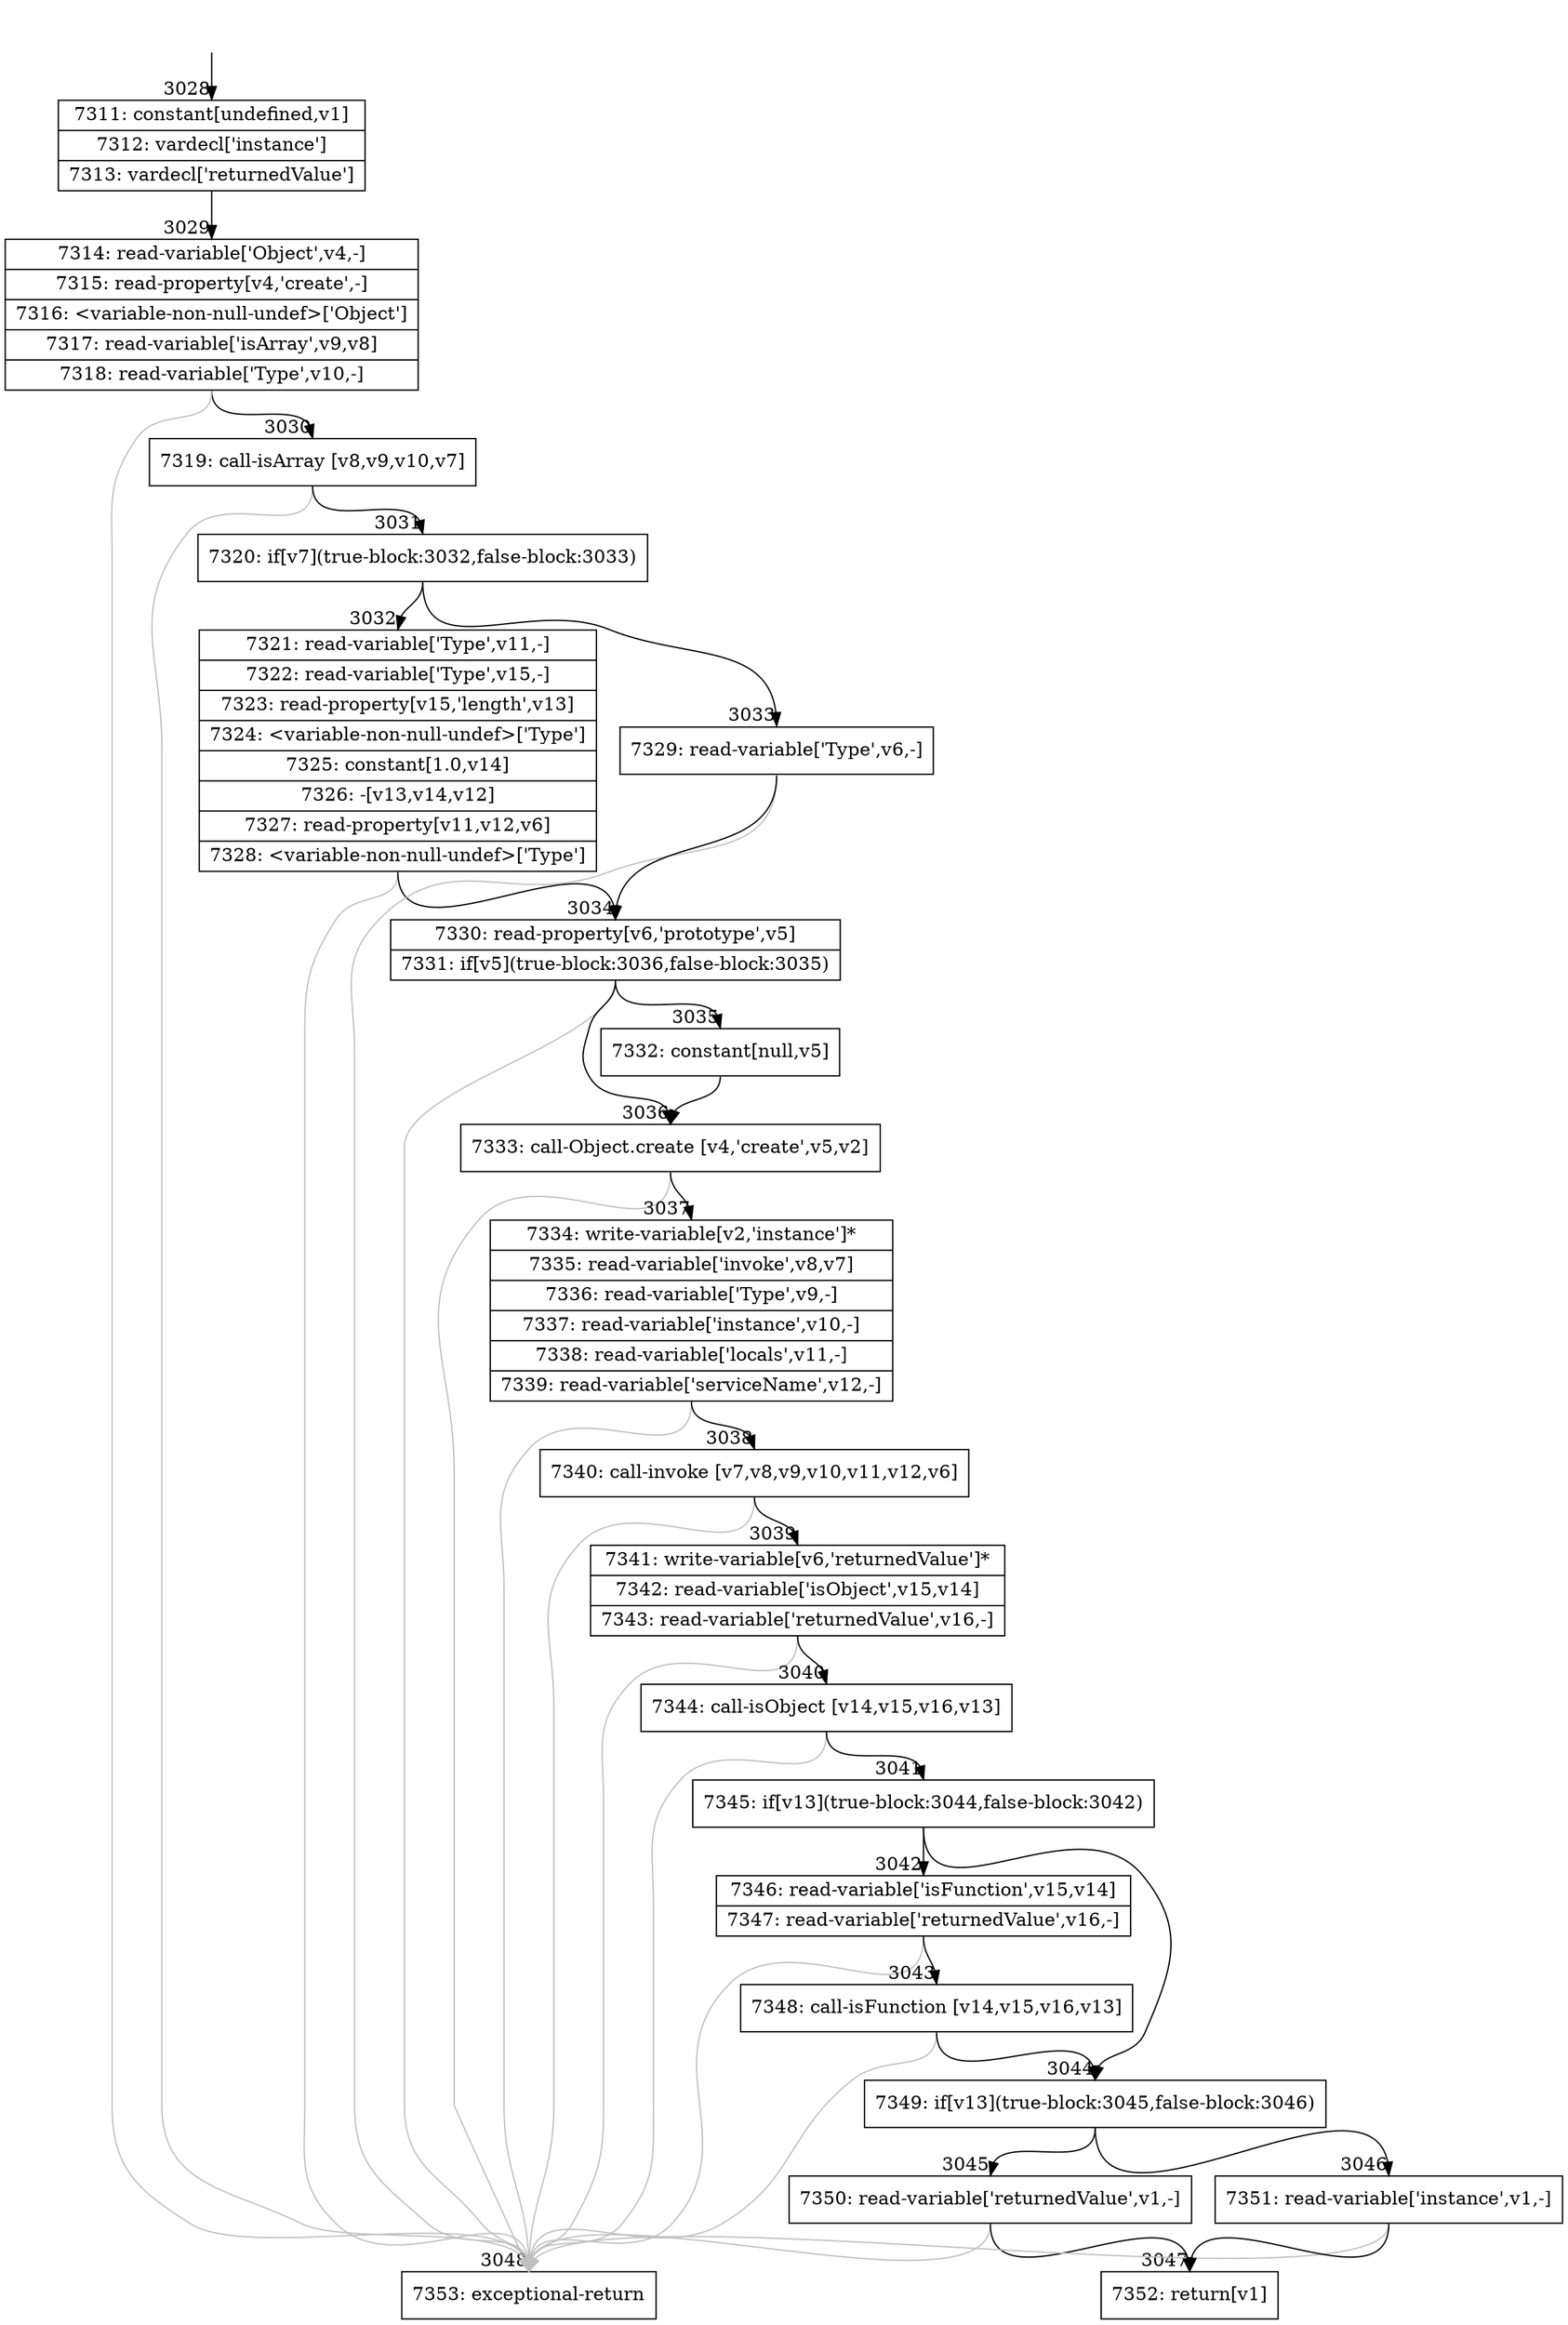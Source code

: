 digraph {
rankdir="TD"
BB_entry246[shape=none,label=""];
BB_entry246 -> BB3028 [tailport=s, headport=n, headlabel="    3028"]
BB3028 [shape=record label="{7311: constant[undefined,v1]|7312: vardecl['instance']|7313: vardecl['returnedValue']}" ] 
BB3028 -> BB3029 [tailport=s, headport=n, headlabel="      3029"]
BB3029 [shape=record label="{7314: read-variable['Object',v4,-]|7315: read-property[v4,'create',-]|7316: \<variable-non-null-undef\>['Object']|7317: read-variable['isArray',v9,v8]|7318: read-variable['Type',v10,-]}" ] 
BB3029 -> BB3030 [tailport=s, headport=n, headlabel="      3030"]
BB3029 -> BB3048 [tailport=s, headport=n, color=gray, headlabel="      3048"]
BB3030 [shape=record label="{7319: call-isArray [v8,v9,v10,v7]}" ] 
BB3030 -> BB3031 [tailport=s, headport=n, headlabel="      3031"]
BB3030 -> BB3048 [tailport=s, headport=n, color=gray]
BB3031 [shape=record label="{7320: if[v7](true-block:3032,false-block:3033)}" ] 
BB3031 -> BB3032 [tailport=s, headport=n, headlabel="      3032"]
BB3031 -> BB3033 [tailport=s, headport=n, headlabel="      3033"]
BB3032 [shape=record label="{7321: read-variable['Type',v11,-]|7322: read-variable['Type',v15,-]|7323: read-property[v15,'length',v13]|7324: \<variable-non-null-undef\>['Type']|7325: constant[1.0,v14]|7326: -[v13,v14,v12]|7327: read-property[v11,v12,v6]|7328: \<variable-non-null-undef\>['Type']}" ] 
BB3032 -> BB3034 [tailport=s, headport=n, headlabel="      3034"]
BB3032 -> BB3048 [tailport=s, headport=n, color=gray]
BB3033 [shape=record label="{7329: read-variable['Type',v6,-]}" ] 
BB3033 -> BB3034 [tailport=s, headport=n]
BB3033 -> BB3048 [tailport=s, headport=n, color=gray]
BB3034 [shape=record label="{7330: read-property[v6,'prototype',v5]|7331: if[v5](true-block:3036,false-block:3035)}" ] 
BB3034 -> BB3036 [tailport=s, headport=n, headlabel="      3036"]
BB3034 -> BB3035 [tailport=s, headport=n, headlabel="      3035"]
BB3034 -> BB3048 [tailport=s, headport=n, color=gray]
BB3035 [shape=record label="{7332: constant[null,v5]}" ] 
BB3035 -> BB3036 [tailport=s, headport=n]
BB3036 [shape=record label="{7333: call-Object.create [v4,'create',v5,v2]}" ] 
BB3036 -> BB3037 [tailport=s, headport=n, headlabel="      3037"]
BB3036 -> BB3048 [tailport=s, headport=n, color=gray]
BB3037 [shape=record label="{7334: write-variable[v2,'instance']*|7335: read-variable['invoke',v8,v7]|7336: read-variable['Type',v9,-]|7337: read-variable['instance',v10,-]|7338: read-variable['locals',v11,-]|7339: read-variable['serviceName',v12,-]}" ] 
BB3037 -> BB3038 [tailport=s, headport=n, headlabel="      3038"]
BB3037 -> BB3048 [tailport=s, headport=n, color=gray]
BB3038 [shape=record label="{7340: call-invoke [v7,v8,v9,v10,v11,v12,v6]}" ] 
BB3038 -> BB3039 [tailport=s, headport=n, headlabel="      3039"]
BB3038 -> BB3048 [tailport=s, headport=n, color=gray]
BB3039 [shape=record label="{7341: write-variable[v6,'returnedValue']*|7342: read-variable['isObject',v15,v14]|7343: read-variable['returnedValue',v16,-]}" ] 
BB3039 -> BB3040 [tailport=s, headport=n, headlabel="      3040"]
BB3039 -> BB3048 [tailport=s, headport=n, color=gray]
BB3040 [shape=record label="{7344: call-isObject [v14,v15,v16,v13]}" ] 
BB3040 -> BB3041 [tailport=s, headport=n, headlabel="      3041"]
BB3040 -> BB3048 [tailport=s, headport=n, color=gray]
BB3041 [shape=record label="{7345: if[v13](true-block:3044,false-block:3042)}" ] 
BB3041 -> BB3044 [tailport=s, headport=n, headlabel="      3044"]
BB3041 -> BB3042 [tailport=s, headport=n, headlabel="      3042"]
BB3042 [shape=record label="{7346: read-variable['isFunction',v15,v14]|7347: read-variable['returnedValue',v16,-]}" ] 
BB3042 -> BB3043 [tailport=s, headport=n, headlabel="      3043"]
BB3042 -> BB3048 [tailport=s, headport=n, color=gray]
BB3043 [shape=record label="{7348: call-isFunction [v14,v15,v16,v13]}" ] 
BB3043 -> BB3044 [tailport=s, headport=n]
BB3043 -> BB3048 [tailport=s, headport=n, color=gray]
BB3044 [shape=record label="{7349: if[v13](true-block:3045,false-block:3046)}" ] 
BB3044 -> BB3045 [tailport=s, headport=n, headlabel="      3045"]
BB3044 -> BB3046 [tailport=s, headport=n, headlabel="      3046"]
BB3045 [shape=record label="{7350: read-variable['returnedValue',v1,-]}" ] 
BB3045 -> BB3047 [tailport=s, headport=n, headlabel="      3047"]
BB3045 -> BB3048 [tailport=s, headport=n, color=gray]
BB3046 [shape=record label="{7351: read-variable['instance',v1,-]}" ] 
BB3046 -> BB3047 [tailport=s, headport=n]
BB3046 -> BB3048 [tailport=s, headport=n, color=gray]
BB3047 [shape=record label="{7352: return[v1]}" ] 
BB3048 [shape=record label="{7353: exceptional-return}" ] 
//#$~ 4462
}
